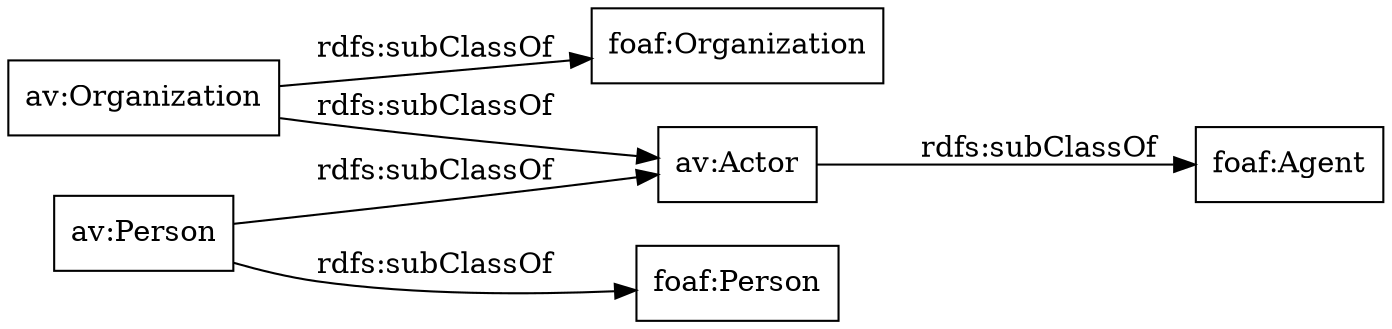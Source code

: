 digraph ar2dtool_diagram { 
rankdir=LR;
size="1000"
node [shape = rectangle, color="black"]; "av:Organization" "av:Person" "av:Actor" ; /*classes style*/
	"av:Organization" -> "av:Actor" [ label = "rdfs:subClassOf" ];
	"av:Organization" -> "foaf:Organization" [ label = "rdfs:subClassOf" ];
	"av:Actor" -> "foaf:Agent" [ label = "rdfs:subClassOf" ];
	"av:Person" -> "av:Actor" [ label = "rdfs:subClassOf" ];
	"av:Person" -> "foaf:Person" [ label = "rdfs:subClassOf" ];

}
